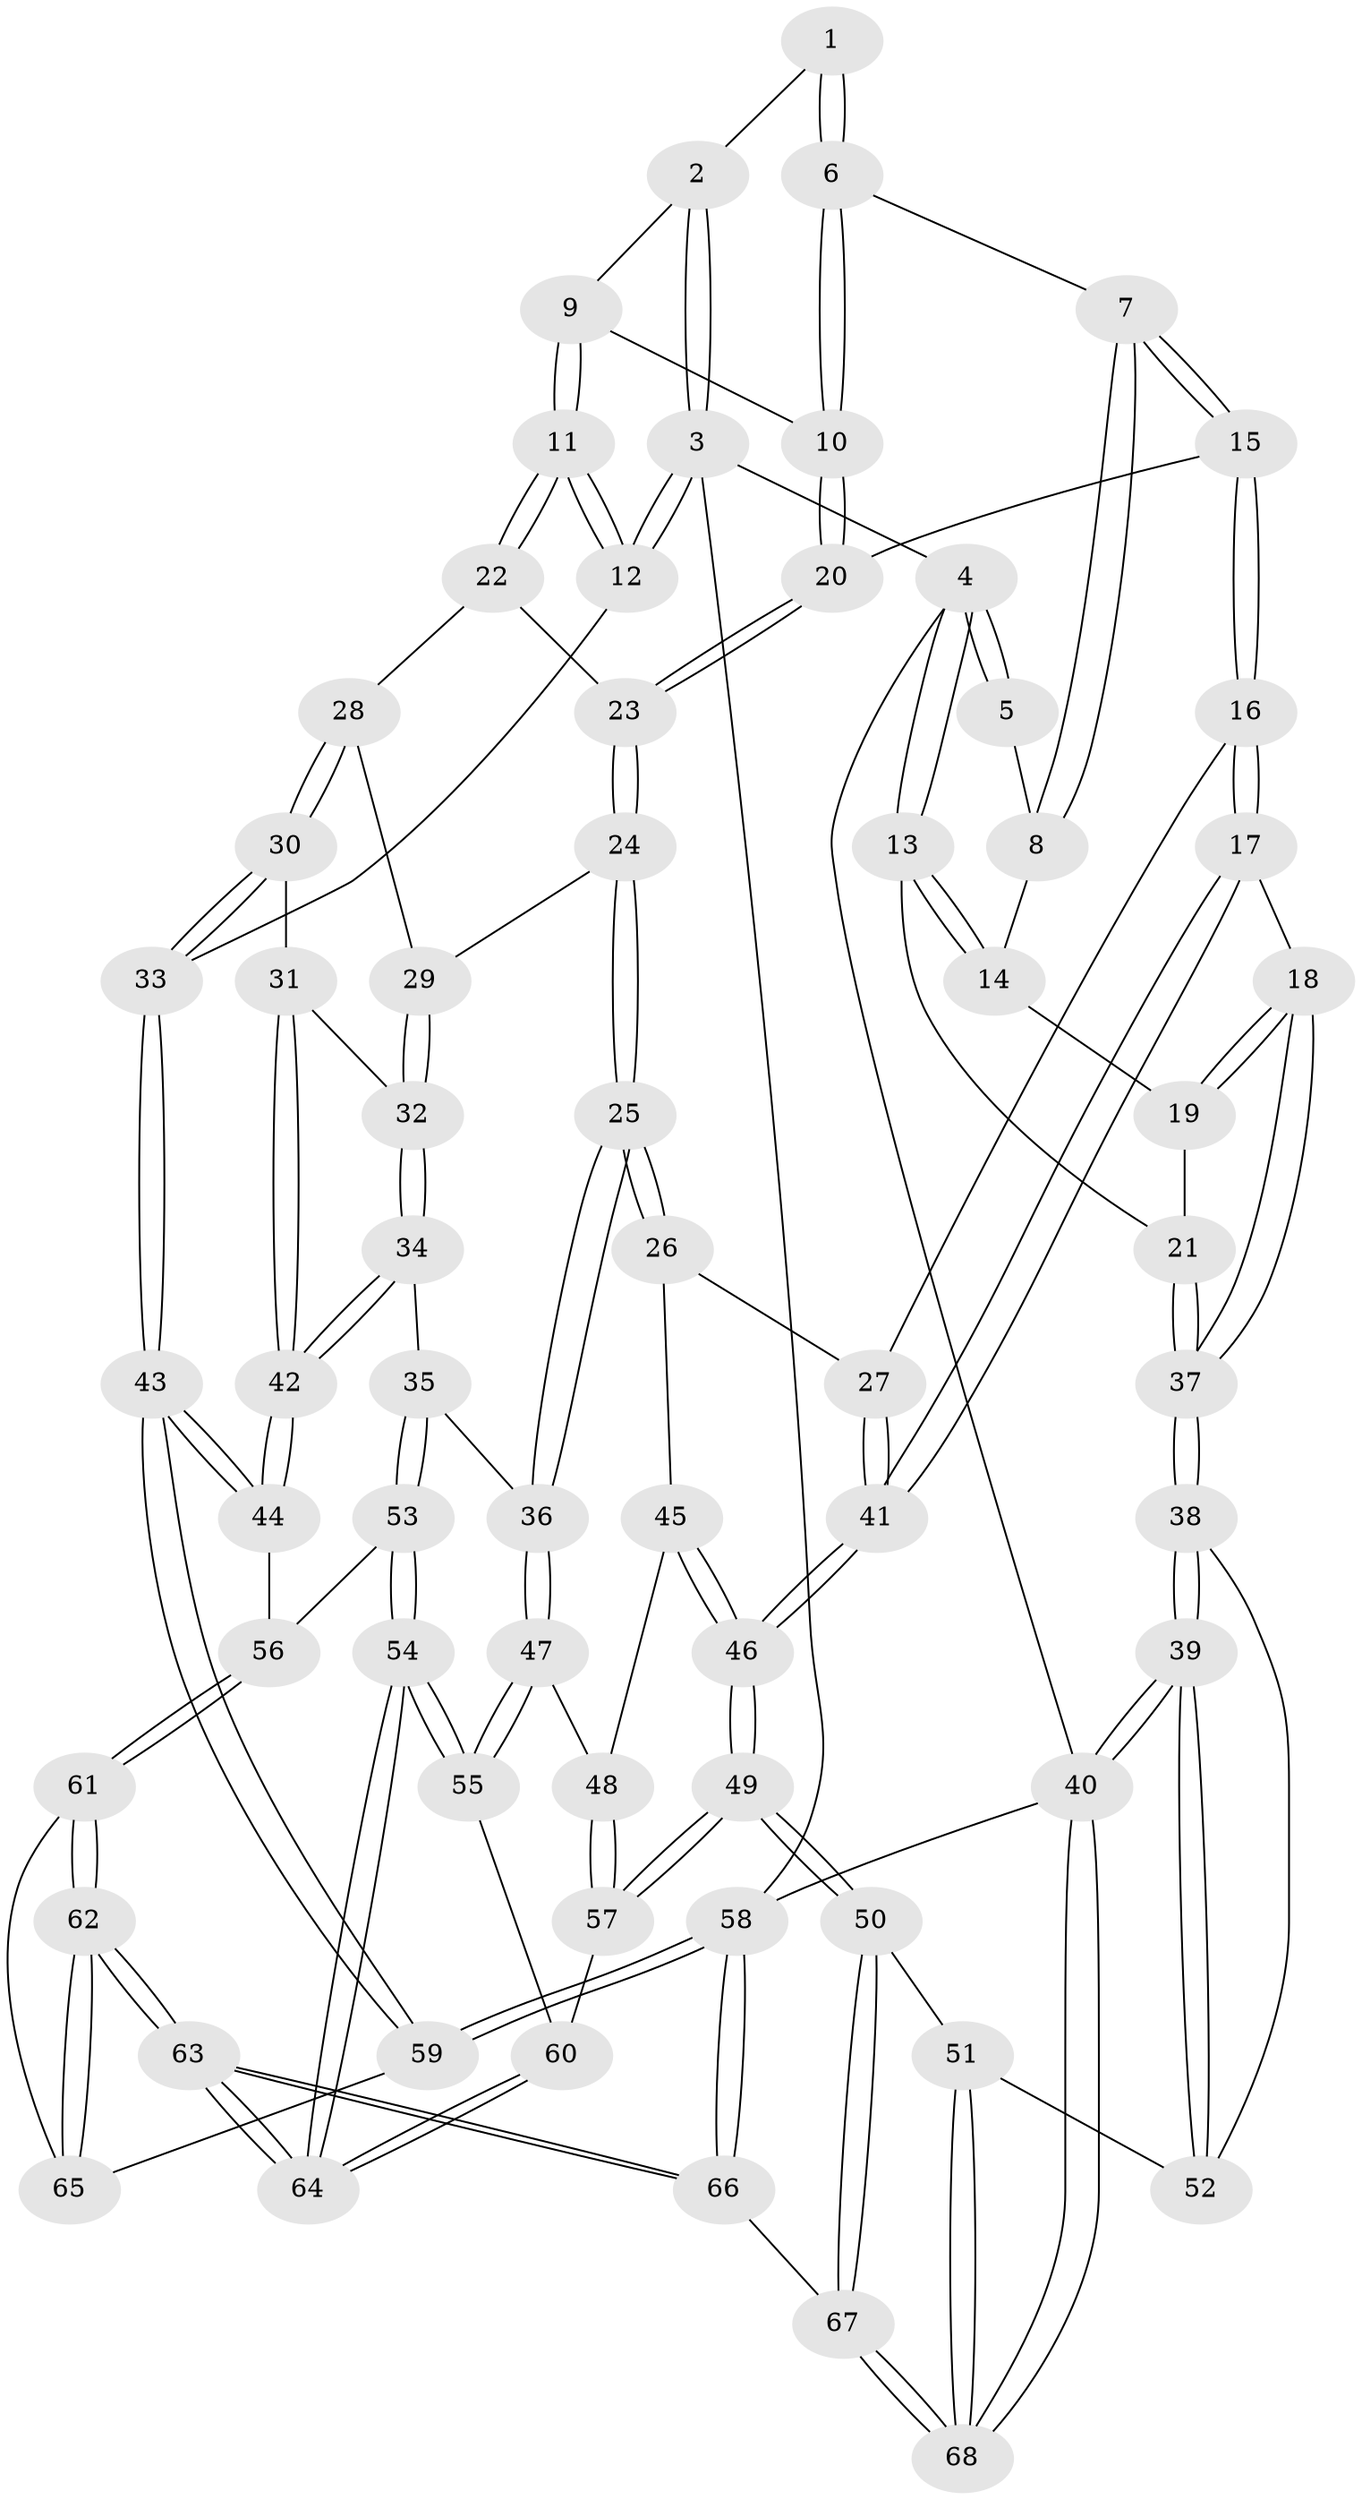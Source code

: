 // Generated by graph-tools (version 1.1) at 2025/51/03/09/25 03:51:08]
// undirected, 68 vertices, 167 edges
graph export_dot {
graph [start="1"]
  node [color=gray90,style=filled];
  1 [pos="+0.42189899416609866+0"];
  2 [pos="+0.7028865482646361+0"];
  3 [pos="+1+0"];
  4 [pos="+0+0"];
  5 [pos="+0.3995195779224064+0"];
  6 [pos="+0.45857931141329916+0.06597197434881905"];
  7 [pos="+0.37747015710850634+0.2134563543874375"];
  8 [pos="+0.26891520297408816+0.16364859015635663"];
  9 [pos="+0.7126289395329468+0"];
  10 [pos="+0.6845251068339397+0.18437548226344283"];
  11 [pos="+1+0.2261727376213028"];
  12 [pos="+1+0.23308566200038114"];
  13 [pos="+0+0"];
  14 [pos="+0.2196512809856988+0.1691840955392548"];
  15 [pos="+0.4245817019770861+0.27978194672879353"];
  16 [pos="+0.4174415094234868+0.3309590156411015"];
  17 [pos="+0.21636499890733915+0.4634255060862297"];
  18 [pos="+0.18371222141553334+0.4523447867059428"];
  19 [pos="+0.185556233611711+0.26112794388046395"];
  20 [pos="+0.6849960698966755+0.18755569012692558"];
  21 [pos="+0+0.2887865341972199"];
  22 [pos="+0.8310378306614723+0.24875280652407233"];
  23 [pos="+0.7326543381856178+0.241582023371601"];
  24 [pos="+0.68665606405623+0.42074449949742615"];
  25 [pos="+0.6554026988720427+0.4762822377408661"];
  26 [pos="+0.5794499288438176+0.48052671899511"];
  27 [pos="+0.5145625545276785+0.4600834260041438"];
  28 [pos="+0.8604187547717347+0.44979334221142736"];
  29 [pos="+0.8324986801065324+0.4483050923271266"];
  30 [pos="+0.9329160436767725+0.49541833334837715"];
  31 [pos="+0.9181692906803793+0.5135334866705474"];
  32 [pos="+0.8081796966123456+0.5253457817469973"];
  33 [pos="+1+0.36848437400176104"];
  34 [pos="+0.7289419401107691+0.5435396453331612"];
  35 [pos="+0.6949417652357833+0.5419109143949349"];
  36 [pos="+0.6925503522938732+0.5401777275783756"];
  37 [pos="+0+0.5056987068689577"];
  38 [pos="+0+0.6051155056956572"];
  39 [pos="+0+1"];
  40 [pos="+0+1"];
  41 [pos="+0.32868255301726207+0.634293465235958"];
  42 [pos="+0.8878762782709978+0.6161850475456482"];
  43 [pos="+1+0.6402092700056903"];
  44 [pos="+0.8916971471268986+0.6585999842605255"];
  45 [pos="+0.5448098342122178+0.5769484600819876"];
  46 [pos="+0.33770151275849597+0.7094509131691099"];
  47 [pos="+0.6215817952396457+0.6602929106728301"];
  48 [pos="+0.5490040786256347+0.6476495136351565"];
  49 [pos="+0.3378198506867665+0.7287182122788172"];
  50 [pos="+0.3167093803823654+0.7677662079124791"];
  51 [pos="+0.2576801977759319+0.798993222387824"];
  52 [pos="+0.19706737425149806+0.7871106547910848"];
  53 [pos="+0.7710747650389781+0.7021527727630902"];
  54 [pos="+0.7072168318947897+0.7584473584268527"];
  55 [pos="+0.626059902518779+0.7086143814061696"];
  56 [pos="+0.8575601573135737+0.7133915607137128"];
  57 [pos="+0.46634985969370574+0.723699725833322"];
  58 [pos="+1+1"];
  59 [pos="+1+0.8123864528531594"];
  60 [pos="+0.5491268456794791+0.7540067689380969"];
  61 [pos="+0.8726318927333666+0.7449689228118699"];
  62 [pos="+0.7100091012672419+1"];
  63 [pos="+0.6790539855489653+1"];
  64 [pos="+0.6667542136411677+0.9800770098105175"];
  65 [pos="+1+0.841378322053438"];
  66 [pos="+0.6789590603581024+1"];
  67 [pos="+0.6496641652389595+1"];
  68 [pos="+0.1312661611937531+1"];
  1 -- 2;
  1 -- 6;
  1 -- 6;
  2 -- 3;
  2 -- 3;
  2 -- 9;
  3 -- 4;
  3 -- 12;
  3 -- 12;
  3 -- 58;
  4 -- 5;
  4 -- 5;
  4 -- 13;
  4 -- 13;
  4 -- 40;
  5 -- 8;
  6 -- 7;
  6 -- 10;
  6 -- 10;
  7 -- 8;
  7 -- 8;
  7 -- 15;
  7 -- 15;
  8 -- 14;
  9 -- 10;
  9 -- 11;
  9 -- 11;
  10 -- 20;
  10 -- 20;
  11 -- 12;
  11 -- 12;
  11 -- 22;
  11 -- 22;
  12 -- 33;
  13 -- 14;
  13 -- 14;
  13 -- 21;
  14 -- 19;
  15 -- 16;
  15 -- 16;
  15 -- 20;
  16 -- 17;
  16 -- 17;
  16 -- 27;
  17 -- 18;
  17 -- 41;
  17 -- 41;
  18 -- 19;
  18 -- 19;
  18 -- 37;
  18 -- 37;
  19 -- 21;
  20 -- 23;
  20 -- 23;
  21 -- 37;
  21 -- 37;
  22 -- 23;
  22 -- 28;
  23 -- 24;
  23 -- 24;
  24 -- 25;
  24 -- 25;
  24 -- 29;
  25 -- 26;
  25 -- 26;
  25 -- 36;
  25 -- 36;
  26 -- 27;
  26 -- 45;
  27 -- 41;
  27 -- 41;
  28 -- 29;
  28 -- 30;
  28 -- 30;
  29 -- 32;
  29 -- 32;
  30 -- 31;
  30 -- 33;
  30 -- 33;
  31 -- 32;
  31 -- 42;
  31 -- 42;
  32 -- 34;
  32 -- 34;
  33 -- 43;
  33 -- 43;
  34 -- 35;
  34 -- 42;
  34 -- 42;
  35 -- 36;
  35 -- 53;
  35 -- 53;
  36 -- 47;
  36 -- 47;
  37 -- 38;
  37 -- 38;
  38 -- 39;
  38 -- 39;
  38 -- 52;
  39 -- 40;
  39 -- 40;
  39 -- 52;
  39 -- 52;
  40 -- 68;
  40 -- 68;
  40 -- 58;
  41 -- 46;
  41 -- 46;
  42 -- 44;
  42 -- 44;
  43 -- 44;
  43 -- 44;
  43 -- 59;
  43 -- 59;
  44 -- 56;
  45 -- 46;
  45 -- 46;
  45 -- 48;
  46 -- 49;
  46 -- 49;
  47 -- 48;
  47 -- 55;
  47 -- 55;
  48 -- 57;
  48 -- 57;
  49 -- 50;
  49 -- 50;
  49 -- 57;
  49 -- 57;
  50 -- 51;
  50 -- 67;
  50 -- 67;
  51 -- 52;
  51 -- 68;
  51 -- 68;
  53 -- 54;
  53 -- 54;
  53 -- 56;
  54 -- 55;
  54 -- 55;
  54 -- 64;
  54 -- 64;
  55 -- 60;
  56 -- 61;
  56 -- 61;
  57 -- 60;
  58 -- 59;
  58 -- 59;
  58 -- 66;
  58 -- 66;
  59 -- 65;
  60 -- 64;
  60 -- 64;
  61 -- 62;
  61 -- 62;
  61 -- 65;
  62 -- 63;
  62 -- 63;
  62 -- 65;
  62 -- 65;
  63 -- 64;
  63 -- 64;
  63 -- 66;
  63 -- 66;
  66 -- 67;
  67 -- 68;
  67 -- 68;
}
